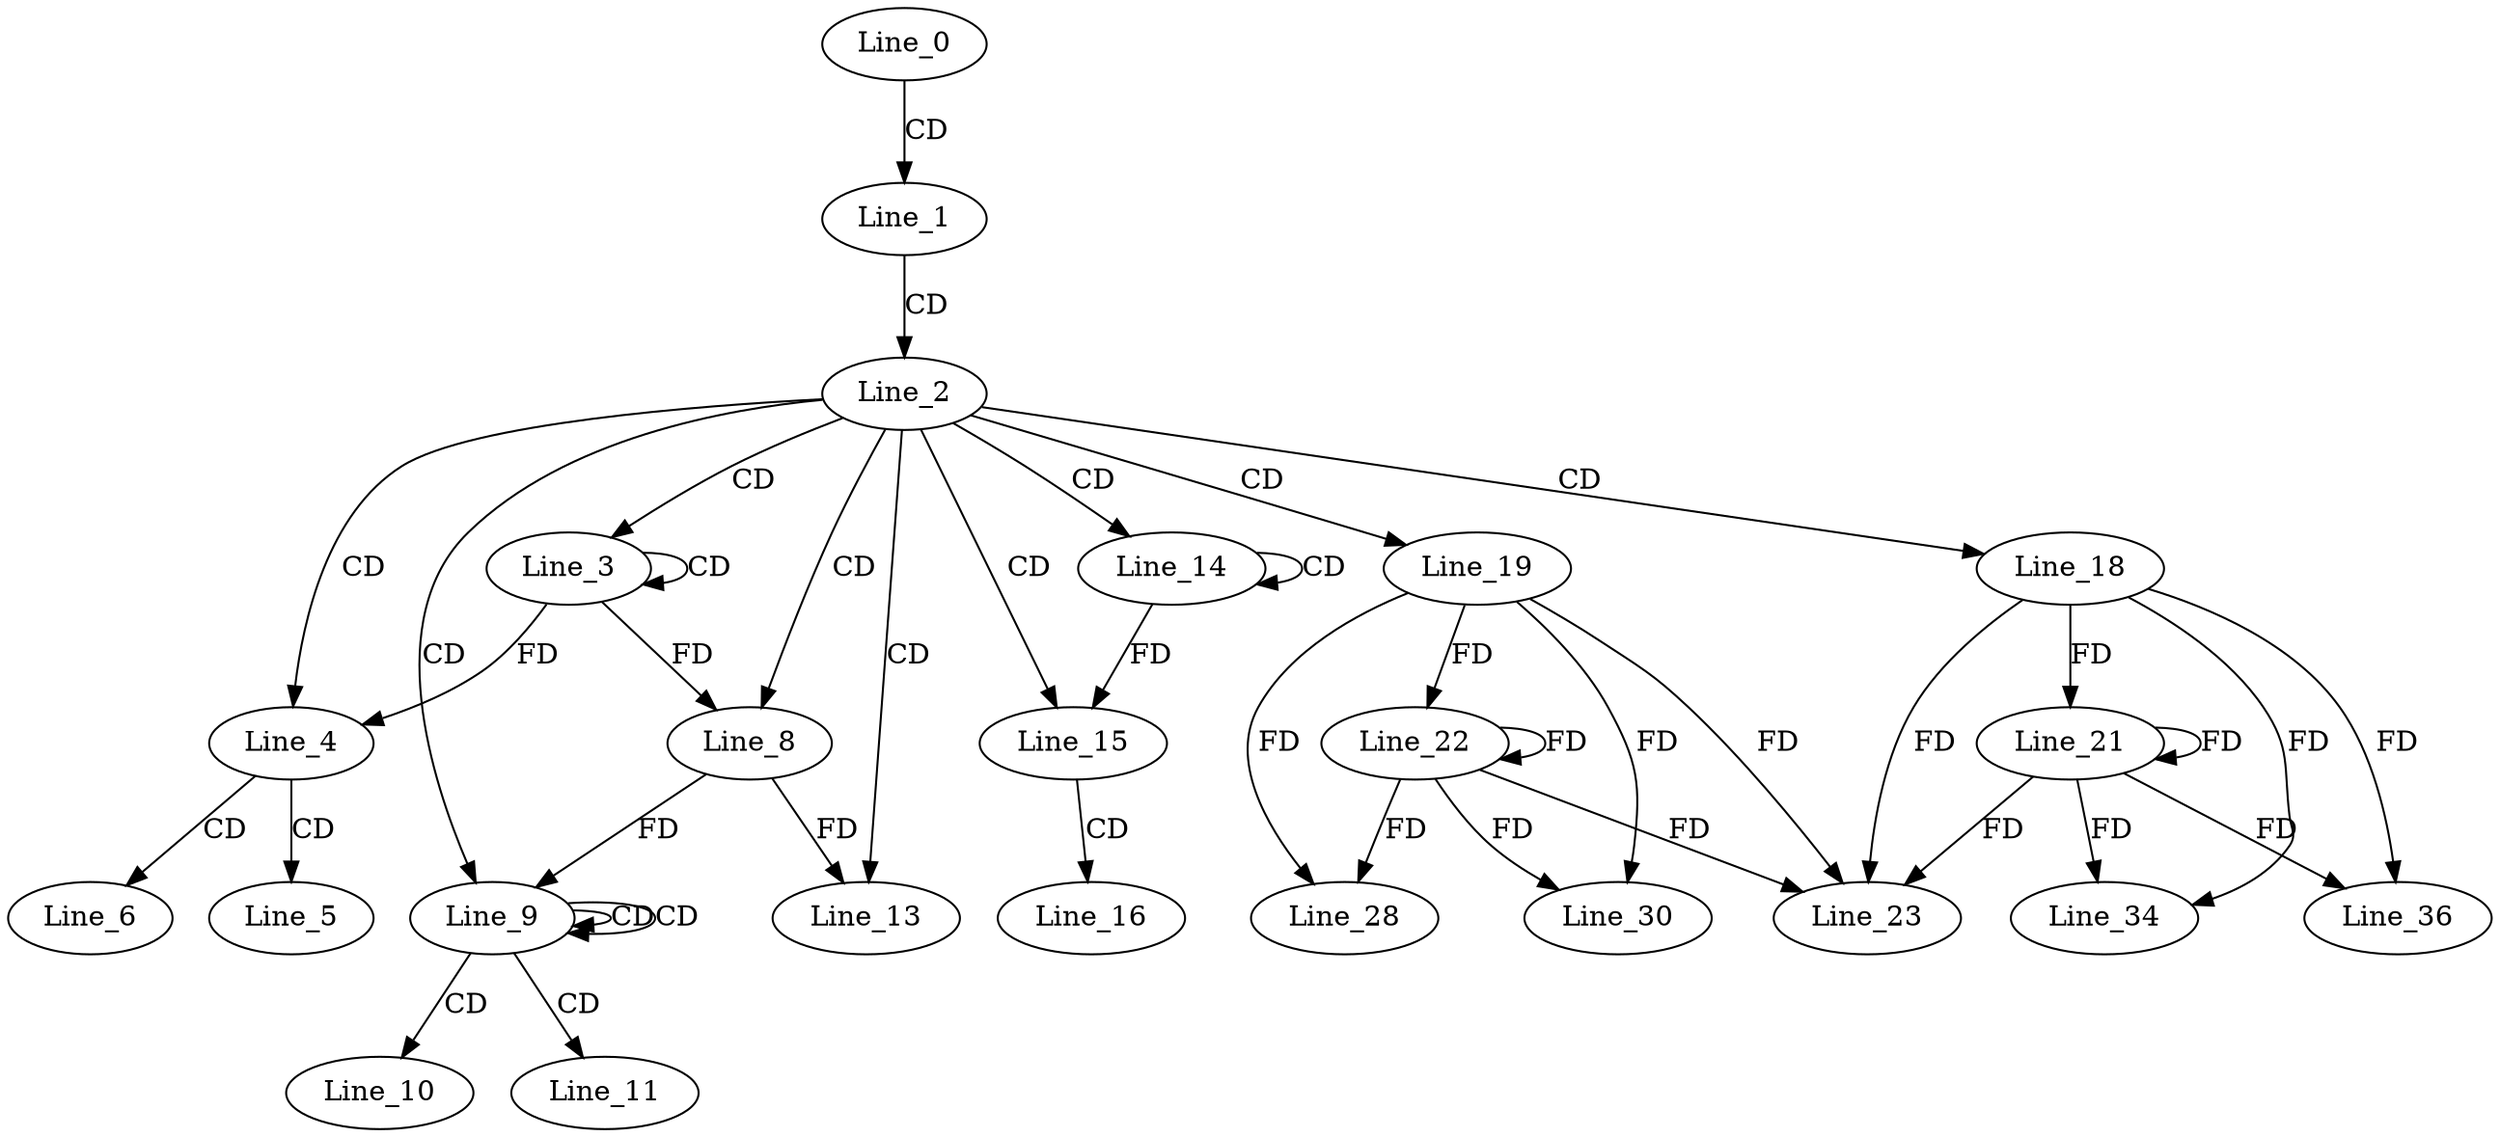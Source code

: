 digraph G {
  Line_0;
  Line_1;
  Line_2;
  Line_3;
  Line_3;
  Line_4;
  Line_4;
  Line_4;
  Line_5;
  Line_6;
  Line_8;
  Line_8;
  Line_9;
  Line_9;
  Line_9;
  Line_10;
  Line_11;
  Line_13;
  Line_13;
  Line_14;
  Line_14;
  Line_15;
  Line_16;
  Line_18;
  Line_19;
  Line_21;
  Line_22;
  Line_23;
  Line_28;
  Line_30;
  Line_34;
  Line_36;
  Line_0 -> Line_1 [ label="CD" ];
  Line_1 -> Line_2 [ label="CD" ];
  Line_2 -> Line_3 [ label="CD" ];
  Line_3 -> Line_3 [ label="CD" ];
  Line_2 -> Line_4 [ label="CD" ];
  Line_3 -> Line_4 [ label="FD" ];
  Line_4 -> Line_5 [ label="CD" ];
  Line_4 -> Line_6 [ label="CD" ];
  Line_2 -> Line_8 [ label="CD" ];
  Line_3 -> Line_8 [ label="FD" ];
  Line_2 -> Line_9 [ label="CD" ];
  Line_9 -> Line_9 [ label="CD" ];
  Line_9 -> Line_9 [ label="CD" ];
  Line_8 -> Line_9 [ label="FD" ];
  Line_9 -> Line_10 [ label="CD" ];
  Line_9 -> Line_11 [ label="CD" ];
  Line_2 -> Line_13 [ label="CD" ];
  Line_8 -> Line_13 [ label="FD" ];
  Line_2 -> Line_14 [ label="CD" ];
  Line_14 -> Line_14 [ label="CD" ];
  Line_2 -> Line_15 [ label="CD" ];
  Line_14 -> Line_15 [ label="FD" ];
  Line_15 -> Line_16 [ label="CD" ];
  Line_2 -> Line_18 [ label="CD" ];
  Line_2 -> Line_19 [ label="CD" ];
  Line_18 -> Line_21 [ label="FD" ];
  Line_21 -> Line_21 [ label="FD" ];
  Line_19 -> Line_22 [ label="FD" ];
  Line_22 -> Line_22 [ label="FD" ];
  Line_19 -> Line_23 [ label="FD" ];
  Line_22 -> Line_23 [ label="FD" ];
  Line_18 -> Line_23 [ label="FD" ];
  Line_21 -> Line_23 [ label="FD" ];
  Line_19 -> Line_28 [ label="FD" ];
  Line_22 -> Line_28 [ label="FD" ];
  Line_19 -> Line_30 [ label="FD" ];
  Line_22 -> Line_30 [ label="FD" ];
  Line_18 -> Line_34 [ label="FD" ];
  Line_21 -> Line_34 [ label="FD" ];
  Line_18 -> Line_36 [ label="FD" ];
  Line_21 -> Line_36 [ label="FD" ];
}
